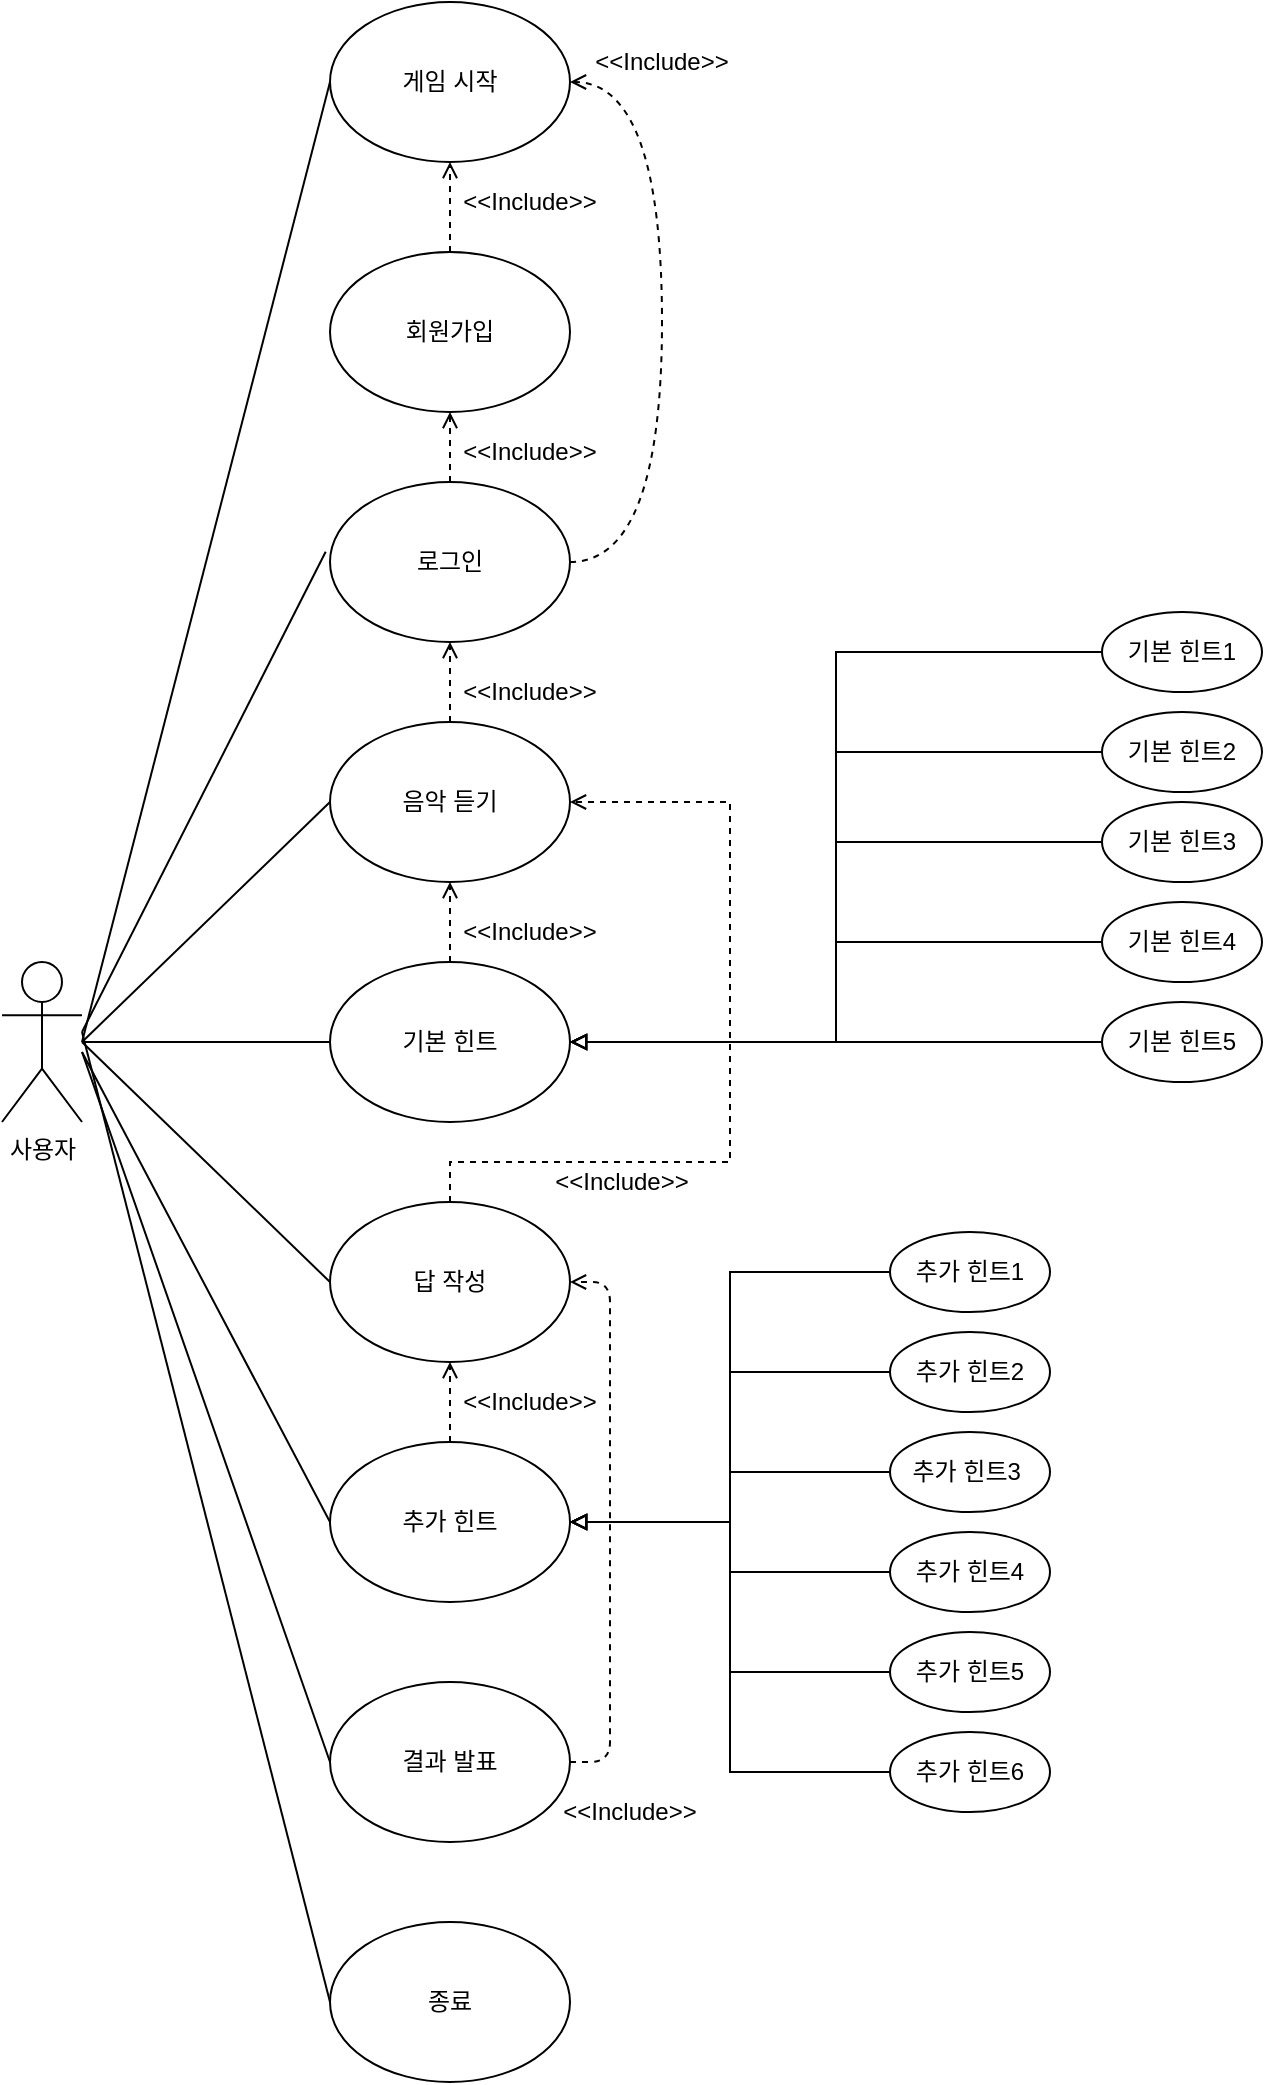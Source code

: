 <mxfile version="24.2.8" type="github">
  <diagram name="페이지-1" id="XdUwmFv61WeQF6G2ZN_V">
    <mxGraphModel dx="840" dy="887" grid="1" gridSize="10" guides="1" tooltips="1" connect="1" arrows="1" fold="1" page="1" pageScale="1" pageWidth="827" pageHeight="1169" math="0" shadow="0">
      <root>
        <mxCell id="0" />
        <mxCell id="1" parent="0" />
        <mxCell id="AQiDSIbMac3ywnPpL1Fj-1" value="사용자" style="shape=umlActor;verticalLabelPosition=bottom;verticalAlign=top;html=1;outlineConnect=0;" parent="1" vertex="1">
          <mxGeometry x="70" y="545" width="40" height="80" as="geometry" />
        </mxCell>
        <mxCell id="AQiDSIbMac3ywnPpL1Fj-2" value="음악 듣기" style="ellipse;whiteSpace=wrap;html=1;" parent="1" vertex="1">
          <mxGeometry x="234" y="425" width="120" height="80" as="geometry" />
        </mxCell>
        <mxCell id="uypgZ5Irrh2x3h9VkZ7W-4" style="edgeStyle=orthogonalEdgeStyle;rounded=0;orthogonalLoop=1;jettySize=auto;html=1;exitX=0.5;exitY=0;exitDx=0;exitDy=0;entryX=1;entryY=0.5;entryDx=0;entryDy=0;dashed=1;endArrow=open;endFill=0;" edge="1" parent="1" source="AQiDSIbMac3ywnPpL1Fj-3" target="AQiDSIbMac3ywnPpL1Fj-2">
          <mxGeometry relative="1" as="geometry">
            <Array as="points">
              <mxPoint x="294" y="645" />
              <mxPoint x="434" y="645" />
              <mxPoint x="434" y="465" />
            </Array>
          </mxGeometry>
        </mxCell>
        <mxCell id="AQiDSIbMac3ywnPpL1Fj-3" value="답 작성" style="ellipse;whiteSpace=wrap;html=1;" parent="1" vertex="1">
          <mxGeometry x="234" y="665" width="120" height="80" as="geometry" />
        </mxCell>
        <mxCell id="dJKoXQ4UZj8S9_ceyabl-18" style="edgeStyle=orthogonalEdgeStyle;rounded=0;orthogonalLoop=1;jettySize=auto;html=1;exitX=0.5;exitY=0;exitDx=0;exitDy=0;entryX=0.5;entryY=1;entryDx=0;entryDy=0;dashed=1;endArrow=open;endFill=0;" parent="1" source="AQiDSIbMac3ywnPpL1Fj-4" target="AQiDSIbMac3ywnPpL1Fj-3" edge="1">
          <mxGeometry relative="1" as="geometry" />
        </mxCell>
        <mxCell id="AQiDSIbMac3ywnPpL1Fj-4" value="추가 힌트" style="ellipse;whiteSpace=wrap;html=1;" parent="1" vertex="1">
          <mxGeometry x="234" y="785" width="120" height="80" as="geometry" />
        </mxCell>
        <mxCell id="dJKoXQ4UZj8S9_ceyabl-17" style="edgeStyle=orthogonalEdgeStyle;rounded=1;orthogonalLoop=1;jettySize=auto;html=1;exitX=1;exitY=0.5;exitDx=0;exitDy=0;entryX=1;entryY=0.5;entryDx=0;entryDy=0;curved=0;dashed=1;endArrow=open;endFill=0;" parent="1" source="AQiDSIbMac3ywnPpL1Fj-5" target="AQiDSIbMac3ywnPpL1Fj-3" edge="1">
          <mxGeometry relative="1" as="geometry" />
        </mxCell>
        <mxCell id="AQiDSIbMac3ywnPpL1Fj-5" value="결과 발표" style="ellipse;whiteSpace=wrap;html=1;" parent="1" vertex="1">
          <mxGeometry x="234" y="905" width="120" height="80" as="geometry" />
        </mxCell>
        <mxCell id="uypgZ5Irrh2x3h9VkZ7W-14" style="edgeStyle=orthogonalEdgeStyle;rounded=0;orthogonalLoop=1;jettySize=auto;html=1;exitX=0.5;exitY=0;exitDx=0;exitDy=0;entryX=0.5;entryY=1;entryDx=0;entryDy=0;dashed=1;endArrow=open;endFill=0;" edge="1" parent="1" source="AQiDSIbMac3ywnPpL1Fj-6" target="dJKoXQ4UZj8S9_ceyabl-4">
          <mxGeometry relative="1" as="geometry" />
        </mxCell>
        <mxCell id="AQiDSIbMac3ywnPpL1Fj-6" value="회원가입" style="ellipse;whiteSpace=wrap;html=1;" parent="1" vertex="1">
          <mxGeometry x="234" y="190" width="120" height="80" as="geometry" />
        </mxCell>
        <mxCell id="dJKoXQ4UZj8S9_ceyabl-4" value="게임 시작" style="ellipse;whiteSpace=wrap;html=1;" parent="1" vertex="1">
          <mxGeometry x="234" y="65" width="120" height="80" as="geometry" />
        </mxCell>
        <mxCell id="dJKoXQ4UZj8S9_ceyabl-5" value="종료" style="ellipse;whiteSpace=wrap;html=1;" parent="1" vertex="1">
          <mxGeometry x="234" y="1025" width="120" height="80" as="geometry" />
        </mxCell>
        <mxCell id="dJKoXQ4UZj8S9_ceyabl-21" value="추가 힌트1" style="ellipse;whiteSpace=wrap;html=1;" parent="1" vertex="1">
          <mxGeometry x="514" y="680" width="80" height="40" as="geometry" />
        </mxCell>
        <mxCell id="dJKoXQ4UZj8S9_ceyabl-22" value="추가 힌트2" style="ellipse;whiteSpace=wrap;html=1;" parent="1" vertex="1">
          <mxGeometry x="514" y="730" width="80" height="40" as="geometry" />
        </mxCell>
        <mxCell id="dJKoXQ4UZj8S9_ceyabl-23" value="추가 힌트3&amp;nbsp;" style="ellipse;whiteSpace=wrap;html=1;" parent="1" vertex="1">
          <mxGeometry x="514" y="780" width="80" height="40" as="geometry" />
        </mxCell>
        <mxCell id="dJKoXQ4UZj8S9_ceyabl-24" value="추가 힌트4" style="ellipse;whiteSpace=wrap;html=1;" parent="1" vertex="1">
          <mxGeometry x="514" y="830" width="80" height="40" as="geometry" />
        </mxCell>
        <mxCell id="dJKoXQ4UZj8S9_ceyabl-25" value="추가 힌트6" style="ellipse;whiteSpace=wrap;html=1;" parent="1" vertex="1">
          <mxGeometry x="514" y="930" width="80" height="40" as="geometry" />
        </mxCell>
        <mxCell id="dJKoXQ4UZj8S9_ceyabl-26" value="추가 힌트5" style="ellipse;whiteSpace=wrap;html=1;" parent="1" vertex="1">
          <mxGeometry x="514" y="880" width="80" height="40" as="geometry" />
        </mxCell>
        <mxCell id="dJKoXQ4UZj8S9_ceyabl-27" value="" style="endArrow=block;html=1;rounded=0;exitX=0;exitY=0.5;exitDx=0;exitDy=0;entryX=1;entryY=0.5;entryDx=0;entryDy=0;endFill=0;edgeStyle=orthogonalEdgeStyle;" parent="1" source="dJKoXQ4UZj8S9_ceyabl-21" target="AQiDSIbMac3ywnPpL1Fj-4" edge="1">
          <mxGeometry width="50" height="50" relative="1" as="geometry">
            <mxPoint x="404" y="825" as="sourcePoint" />
            <mxPoint x="454" y="775" as="targetPoint" />
          </mxGeometry>
        </mxCell>
        <mxCell id="dJKoXQ4UZj8S9_ceyabl-30" value="" style="endArrow=block;html=1;rounded=0;exitX=0;exitY=0.5;exitDx=0;exitDy=0;endFill=0;entryX=1;entryY=0.5;entryDx=0;entryDy=0;edgeStyle=orthogonalEdgeStyle;" parent="1" source="dJKoXQ4UZj8S9_ceyabl-23" target="AQiDSIbMac3ywnPpL1Fj-4" edge="1">
          <mxGeometry width="50" height="50" relative="1" as="geometry">
            <mxPoint x="514" y="772" as="sourcePoint" />
            <mxPoint x="354" y="847" as="targetPoint" />
          </mxGeometry>
        </mxCell>
        <mxCell id="dJKoXQ4UZj8S9_ceyabl-31" value="" style="endArrow=block;html=1;rounded=0;exitX=0;exitY=0.5;exitDx=0;exitDy=0;endFill=0;entryX=1;entryY=0.5;entryDx=0;entryDy=0;edgeStyle=orthogonalEdgeStyle;" parent="1" source="dJKoXQ4UZj8S9_ceyabl-24" target="AQiDSIbMac3ywnPpL1Fj-4" edge="1">
          <mxGeometry width="50" height="50" relative="1" as="geometry">
            <mxPoint x="514" y="830" as="sourcePoint" />
            <mxPoint x="354" y="855" as="targetPoint" />
          </mxGeometry>
        </mxCell>
        <mxCell id="dJKoXQ4UZj8S9_ceyabl-32" value="" style="endArrow=block;html=1;rounded=0;exitX=0;exitY=0.5;exitDx=0;exitDy=0;endFill=0;entryX=1;entryY=0.5;entryDx=0;entryDy=0;edgeStyle=orthogonalEdgeStyle;" parent="1" source="dJKoXQ4UZj8S9_ceyabl-22" target="AQiDSIbMac3ywnPpL1Fj-4" edge="1">
          <mxGeometry width="50" height="50" relative="1" as="geometry">
            <mxPoint x="514" y="785" as="sourcePoint" />
            <mxPoint x="354" y="810" as="targetPoint" />
          </mxGeometry>
        </mxCell>
        <mxCell id="dJKoXQ4UZj8S9_ceyabl-33" value="" style="endArrow=block;html=1;rounded=0;exitX=0;exitY=0.5;exitDx=0;exitDy=0;endFill=0;edgeStyle=orthogonalEdgeStyle;" parent="1" source="dJKoXQ4UZj8S9_ceyabl-26" edge="1">
          <mxGeometry width="50" height="50" relative="1" as="geometry">
            <mxPoint x="514" y="880" as="sourcePoint" />
            <mxPoint x="354" y="825" as="targetPoint" />
            <Array as="points">
              <mxPoint x="434" y="900" />
              <mxPoint x="434" y="825" />
            </Array>
          </mxGeometry>
        </mxCell>
        <mxCell id="dJKoXQ4UZj8S9_ceyabl-34" value="" style="endArrow=block;html=1;rounded=0;exitX=0;exitY=0.5;exitDx=0;exitDy=0;endFill=0;edgeStyle=orthogonalEdgeStyle;" parent="1" source="dJKoXQ4UZj8S9_ceyabl-25" target="AQiDSIbMac3ywnPpL1Fj-4" edge="1">
          <mxGeometry width="50" height="50" relative="1" as="geometry">
            <mxPoint x="514" y="930" as="sourcePoint" />
            <mxPoint x="354" y="855" as="targetPoint" />
            <Array as="points">
              <mxPoint x="434" y="950" />
              <mxPoint x="434" y="825" />
            </Array>
          </mxGeometry>
        </mxCell>
        <mxCell id="uypgZ5Irrh2x3h9VkZ7W-13" style="edgeStyle=orthogonalEdgeStyle;rounded=0;orthogonalLoop=1;jettySize=auto;html=1;exitX=0.5;exitY=0;exitDx=0;exitDy=0;entryX=0.5;entryY=1;entryDx=0;entryDy=0;dashed=1;endArrow=open;endFill=0;" edge="1" parent="1" source="dJKoXQ4UZj8S9_ceyabl-36" target="AQiDSIbMac3ywnPpL1Fj-6">
          <mxGeometry relative="1" as="geometry" />
        </mxCell>
        <mxCell id="uypgZ5Irrh2x3h9VkZ7W-43" style="edgeStyle=orthogonalEdgeStyle;rounded=0;orthogonalLoop=1;jettySize=auto;html=1;exitX=1;exitY=0.5;exitDx=0;exitDy=0;entryX=1;entryY=0.5;entryDx=0;entryDy=0;curved=1;dashed=1;endArrow=open;endFill=0;" edge="1" parent="1" source="dJKoXQ4UZj8S9_ceyabl-36" target="dJKoXQ4UZj8S9_ceyabl-4">
          <mxGeometry relative="1" as="geometry">
            <Array as="points">
              <mxPoint x="400" y="345" />
              <mxPoint x="400" y="105" />
            </Array>
          </mxGeometry>
        </mxCell>
        <mxCell id="dJKoXQ4UZj8S9_ceyabl-36" value="로그인" style="ellipse;whiteSpace=wrap;html=1;" parent="1" vertex="1">
          <mxGeometry x="234" y="305" width="120" height="80" as="geometry" />
        </mxCell>
        <mxCell id="dJKoXQ4UZj8S9_ceyabl-38" value="" style="endArrow=open;html=1;rounded=0;exitX=0.5;exitY=0;exitDx=0;exitDy=0;entryX=0.5;entryY=1;entryDx=0;entryDy=0;edgeStyle=orthogonalEdgeStyle;dashed=1;endFill=0;" parent="1" source="AQiDSIbMac3ywnPpL1Fj-2" target="dJKoXQ4UZj8S9_ceyabl-36" edge="1">
          <mxGeometry width="50" height="50" relative="1" as="geometry">
            <mxPoint x="414" y="545" as="sourcePoint" />
            <mxPoint x="294" y="405" as="targetPoint" />
          </mxGeometry>
        </mxCell>
        <mxCell id="dJKoXQ4UZj8S9_ceyabl-42" value="&amp;lt;&amp;lt;Include&amp;gt;&amp;gt;" style="text;html=1;align=center;verticalAlign=middle;whiteSpace=wrap;rounded=0;" parent="1" vertex="1">
          <mxGeometry x="304" y="150" width="60" height="30" as="geometry" />
        </mxCell>
        <mxCell id="dJKoXQ4UZj8S9_ceyabl-43" value="&amp;lt;&amp;lt;Include&amp;gt;&amp;gt;" style="text;html=1;align=center;verticalAlign=middle;whiteSpace=wrap;rounded=0;" parent="1" vertex="1">
          <mxGeometry x="304" y="275" width="60" height="30" as="geometry" />
        </mxCell>
        <mxCell id="dJKoXQ4UZj8S9_ceyabl-44" value="&amp;lt;&amp;lt;Include&amp;gt;&amp;gt;" style="text;html=1;align=center;verticalAlign=middle;whiteSpace=wrap;rounded=0;" parent="1" vertex="1">
          <mxGeometry x="304" y="395" width="60" height="30" as="geometry" />
        </mxCell>
        <mxCell id="dJKoXQ4UZj8S9_ceyabl-45" value="&amp;lt;&amp;lt;Include&amp;gt;&amp;gt;" style="text;html=1;align=center;verticalAlign=middle;whiteSpace=wrap;rounded=0;" parent="1" vertex="1">
          <mxGeometry x="350" y="640" width="60" height="30" as="geometry" />
        </mxCell>
        <mxCell id="dJKoXQ4UZj8S9_ceyabl-46" value="&amp;lt;&amp;lt;Include&amp;gt;&amp;gt;" style="text;html=1;align=center;verticalAlign=middle;whiteSpace=wrap;rounded=0;" parent="1" vertex="1">
          <mxGeometry x="304" y="750" width="60" height="30" as="geometry" />
        </mxCell>
        <mxCell id="dJKoXQ4UZj8S9_ceyabl-47" value="&amp;lt;&amp;lt;Include&amp;gt;&amp;gt;" style="text;html=1;align=center;verticalAlign=middle;whiteSpace=wrap;rounded=0;" parent="1" vertex="1">
          <mxGeometry x="354" y="955" width="60" height="30" as="geometry" />
        </mxCell>
        <mxCell id="dJKoXQ4UZj8S9_ceyabl-50" value="&amp;lt;&amp;lt;Include&amp;gt;&amp;gt;" style="text;html=1;align=center;verticalAlign=middle;whiteSpace=wrap;rounded=0;" parent="1" vertex="1">
          <mxGeometry x="370" y="80" width="60" height="30" as="geometry" />
        </mxCell>
        <mxCell id="uypgZ5Irrh2x3h9VkZ7W-2" style="rounded=0;orthogonalLoop=1;jettySize=auto;html=1;exitX=0.5;exitY=0;exitDx=0;exitDy=0;dashed=1;endArrow=open;endFill=0;entryX=0.5;entryY=1;entryDx=0;entryDy=0;" edge="1" parent="1" source="uypgZ5Irrh2x3h9VkZ7W-1" target="AQiDSIbMac3ywnPpL1Fj-2">
          <mxGeometry relative="1" as="geometry" />
        </mxCell>
        <mxCell id="uypgZ5Irrh2x3h9VkZ7W-1" value="기본 힌트" style="ellipse;whiteSpace=wrap;html=1;" vertex="1" parent="1">
          <mxGeometry x="234" y="545" width="120" height="80" as="geometry" />
        </mxCell>
        <mxCell id="uypgZ5Irrh2x3h9VkZ7W-3" value="&amp;lt;&amp;lt;Include&amp;gt;&amp;gt;" style="text;html=1;align=center;verticalAlign=middle;whiteSpace=wrap;rounded=0;" vertex="1" parent="1">
          <mxGeometry x="304" y="515" width="60" height="30" as="geometry" />
        </mxCell>
        <mxCell id="uypgZ5Irrh2x3h9VkZ7W-6" value="" style="endArrow=none;html=1;rounded=0;entryX=0;entryY=0.5;entryDx=0;entryDy=0;" edge="1" parent="1" source="AQiDSIbMac3ywnPpL1Fj-1" target="uypgZ5Irrh2x3h9VkZ7W-1">
          <mxGeometry width="50" height="50" relative="1" as="geometry">
            <mxPoint x="360" y="610" as="sourcePoint" />
            <mxPoint x="410" y="560" as="targetPoint" />
          </mxGeometry>
        </mxCell>
        <mxCell id="uypgZ5Irrh2x3h9VkZ7W-7" value="" style="endArrow=none;html=1;rounded=0;entryX=0;entryY=0.5;entryDx=0;entryDy=0;" edge="1" parent="1" target="AQiDSIbMac3ywnPpL1Fj-2">
          <mxGeometry width="50" height="50" relative="1" as="geometry">
            <mxPoint x="110" y="585" as="sourcePoint" />
            <mxPoint x="410" y="560" as="targetPoint" />
          </mxGeometry>
        </mxCell>
        <mxCell id="uypgZ5Irrh2x3h9VkZ7W-8" value="" style="endArrow=none;html=1;rounded=0;entryX=0;entryY=0.5;entryDx=0;entryDy=0;" edge="1" parent="1" target="AQiDSIbMac3ywnPpL1Fj-3">
          <mxGeometry width="50" height="50" relative="1" as="geometry">
            <mxPoint x="110" y="585" as="sourcePoint" />
            <mxPoint x="410" y="560" as="targetPoint" />
          </mxGeometry>
        </mxCell>
        <mxCell id="uypgZ5Irrh2x3h9VkZ7W-9" value="" style="endArrow=none;html=1;rounded=0;entryX=-0.018;entryY=0.436;entryDx=0;entryDy=0;entryPerimeter=0;" edge="1" parent="1" target="dJKoXQ4UZj8S9_ceyabl-36">
          <mxGeometry width="50" height="50" relative="1" as="geometry">
            <mxPoint x="110" y="580" as="sourcePoint" />
            <mxPoint x="360" y="510" as="targetPoint" />
          </mxGeometry>
        </mxCell>
        <mxCell id="uypgZ5Irrh2x3h9VkZ7W-10" value="" style="endArrow=none;html=1;rounded=0;entryX=0;entryY=0.5;entryDx=0;entryDy=0;" edge="1" parent="1" target="AQiDSIbMac3ywnPpL1Fj-4">
          <mxGeometry width="50" height="50" relative="1" as="geometry">
            <mxPoint x="110" y="590" as="sourcePoint" />
            <mxPoint x="360" y="570" as="targetPoint" />
          </mxGeometry>
        </mxCell>
        <mxCell id="uypgZ5Irrh2x3h9VkZ7W-11" value="" style="endArrow=none;html=1;rounded=0;exitX=0;exitY=0.5;exitDx=0;exitDy=0;" edge="1" parent="1" source="AQiDSIbMac3ywnPpL1Fj-5">
          <mxGeometry width="50" height="50" relative="1" as="geometry">
            <mxPoint x="330" y="940" as="sourcePoint" />
            <mxPoint x="110" y="590" as="targetPoint" />
          </mxGeometry>
        </mxCell>
        <mxCell id="uypgZ5Irrh2x3h9VkZ7W-12" value="" style="endArrow=none;html=1;rounded=0;entryX=0;entryY=0.5;entryDx=0;entryDy=0;" edge="1" parent="1" target="dJKoXQ4UZj8S9_ceyabl-4">
          <mxGeometry width="50" height="50" relative="1" as="geometry">
            <mxPoint x="110" y="585" as="sourcePoint" />
            <mxPoint x="160" y="535" as="targetPoint" />
          </mxGeometry>
        </mxCell>
        <mxCell id="uypgZ5Irrh2x3h9VkZ7W-28" value="기본 힌트1" style="ellipse;whiteSpace=wrap;html=1;" vertex="1" parent="1">
          <mxGeometry x="620" y="370" width="80" height="40" as="geometry" />
        </mxCell>
        <mxCell id="uypgZ5Irrh2x3h9VkZ7W-29" value="기본 힌트2" style="ellipse;whiteSpace=wrap;html=1;" vertex="1" parent="1">
          <mxGeometry x="620" y="420" width="80" height="40" as="geometry" />
        </mxCell>
        <mxCell id="uypgZ5Irrh2x3h9VkZ7W-30" value="기본 힌트3" style="ellipse;whiteSpace=wrap;html=1;" vertex="1" parent="1">
          <mxGeometry x="620" y="465" width="80" height="40" as="geometry" />
        </mxCell>
        <mxCell id="uypgZ5Irrh2x3h9VkZ7W-31" value="기본 힌트4" style="ellipse;whiteSpace=wrap;html=1;" vertex="1" parent="1">
          <mxGeometry x="620" y="515" width="80" height="40" as="geometry" />
        </mxCell>
        <mxCell id="uypgZ5Irrh2x3h9VkZ7W-40" style="edgeStyle=orthogonalEdgeStyle;rounded=0;orthogonalLoop=1;jettySize=auto;html=1;exitX=0;exitY=0.5;exitDx=0;exitDy=0;entryX=1;entryY=0.5;entryDx=0;entryDy=0;endArrow=block;endFill=0;" edge="1" parent="1" source="uypgZ5Irrh2x3h9VkZ7W-33" target="uypgZ5Irrh2x3h9VkZ7W-1">
          <mxGeometry relative="1" as="geometry" />
        </mxCell>
        <mxCell id="uypgZ5Irrh2x3h9VkZ7W-33" value="기본 힌트5" style="ellipse;whiteSpace=wrap;html=1;" vertex="1" parent="1">
          <mxGeometry x="620" y="565" width="80" height="40" as="geometry" />
        </mxCell>
        <mxCell id="uypgZ5Irrh2x3h9VkZ7W-34" value="" style="endArrow=block;html=1;rounded=0;exitX=0;exitY=0.5;exitDx=0;exitDy=0;entryX=1;entryY=0.5;entryDx=0;entryDy=0;endFill=0;edgeStyle=orthogonalEdgeStyle;" edge="1" source="uypgZ5Irrh2x3h9VkZ7W-28" parent="1" target="uypgZ5Irrh2x3h9VkZ7W-1">
          <mxGeometry width="50" height="50" relative="1" as="geometry">
            <mxPoint x="600" y="495" as="sourcePoint" />
            <mxPoint x="550" y="495" as="targetPoint" />
          </mxGeometry>
        </mxCell>
        <mxCell id="uypgZ5Irrh2x3h9VkZ7W-35" value="" style="endArrow=block;html=1;rounded=0;exitX=0;exitY=0.5;exitDx=0;exitDy=0;endFill=0;edgeStyle=orthogonalEdgeStyle;entryX=1;entryY=0.5;entryDx=0;entryDy=0;" edge="1" source="uypgZ5Irrh2x3h9VkZ7W-30" parent="1" target="uypgZ5Irrh2x3h9VkZ7W-1">
          <mxGeometry width="50" height="50" relative="1" as="geometry">
            <mxPoint x="710" y="442" as="sourcePoint" />
            <mxPoint x="520" y="590" as="targetPoint" />
          </mxGeometry>
        </mxCell>
        <mxCell id="uypgZ5Irrh2x3h9VkZ7W-36" value="" style="endArrow=block;html=1;rounded=0;exitX=0;exitY=0.5;exitDx=0;exitDy=0;endFill=0;entryX=1;entryY=0.5;entryDx=0;entryDy=0;edgeStyle=orthogonalEdgeStyle;" edge="1" source="uypgZ5Irrh2x3h9VkZ7W-31" parent="1" target="uypgZ5Irrh2x3h9VkZ7W-1">
          <mxGeometry width="50" height="50" relative="1" as="geometry">
            <mxPoint x="710" y="500" as="sourcePoint" />
            <mxPoint x="550" y="495" as="targetPoint" />
          </mxGeometry>
        </mxCell>
        <mxCell id="uypgZ5Irrh2x3h9VkZ7W-37" value="" style="endArrow=block;html=1;rounded=0;exitX=0;exitY=0.5;exitDx=0;exitDy=0;endFill=0;entryX=1;entryY=0.5;entryDx=0;entryDy=0;edgeStyle=orthogonalEdgeStyle;" edge="1" source="uypgZ5Irrh2x3h9VkZ7W-29" parent="1" target="uypgZ5Irrh2x3h9VkZ7W-1">
          <mxGeometry width="50" height="50" relative="1" as="geometry">
            <mxPoint x="710" y="455" as="sourcePoint" />
            <mxPoint x="550" y="495" as="targetPoint" />
          </mxGeometry>
        </mxCell>
        <mxCell id="uypgZ5Irrh2x3h9VkZ7W-46" value="" style="endArrow=none;html=1;rounded=0;entryX=0;entryY=0.5;entryDx=0;entryDy=0;" edge="1" parent="1" target="dJKoXQ4UZj8S9_ceyabl-5">
          <mxGeometry width="50" height="50" relative="1" as="geometry">
            <mxPoint x="110" y="580" as="sourcePoint" />
            <mxPoint x="370" y="780" as="targetPoint" />
          </mxGeometry>
        </mxCell>
      </root>
    </mxGraphModel>
  </diagram>
</mxfile>
